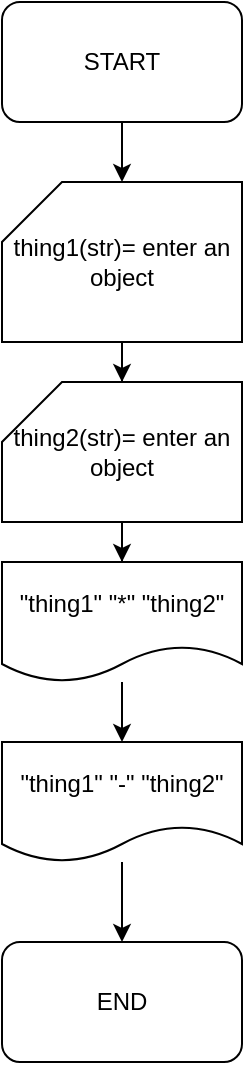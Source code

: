 <mxfile version="24.7.8">
  <diagram name="‫עמוד-1‬" id="9gCyP-xOjD5dcYOPeIzJ">
    <mxGraphModel dx="1050" dy="522" grid="1" gridSize="10" guides="1" tooltips="1" connect="1" arrows="1" fold="1" page="1" pageScale="1" pageWidth="827" pageHeight="1169" math="0" shadow="0">
      <root>
        <mxCell id="0" />
        <mxCell id="1" parent="0" />
        <mxCell id="nP1eanwkThaqdAtxU4lt-1" value="END" style="rounded=1;whiteSpace=wrap;html=1;" vertex="1" parent="1">
          <mxGeometry x="120" y="480" width="120" height="60" as="geometry" />
        </mxCell>
        <mxCell id="nP1eanwkThaqdAtxU4lt-26" value="" style="edgeStyle=orthogonalEdgeStyle;rounded=0;orthogonalLoop=1;jettySize=auto;html=1;" edge="1" parent="1" source="nP1eanwkThaqdAtxU4lt-2" target="nP1eanwkThaqdAtxU4lt-25">
          <mxGeometry relative="1" as="geometry" />
        </mxCell>
        <mxCell id="nP1eanwkThaqdAtxU4lt-2" value="START" style="rounded=1;whiteSpace=wrap;html=1;" vertex="1" parent="1">
          <mxGeometry x="120" y="10" width="120" height="60" as="geometry" />
        </mxCell>
        <mxCell id="nP1eanwkThaqdAtxU4lt-23" value="" style="edgeStyle=orthogonalEdgeStyle;rounded=0;orthogonalLoop=1;jettySize=auto;html=1;" edge="1" parent="1">
          <mxGeometry relative="1" as="geometry">
            <mxPoint x="180" y="370" as="sourcePoint" />
            <mxPoint x="180" y="370" as="targetPoint" />
          </mxGeometry>
        </mxCell>
        <mxCell id="nP1eanwkThaqdAtxU4lt-31" value="" style="edgeStyle=orthogonalEdgeStyle;rounded=0;orthogonalLoop=1;jettySize=auto;html=1;entryX=0.5;entryY=0;entryDx=0;entryDy=0;entryPerimeter=0;" edge="1" parent="1" source="nP1eanwkThaqdAtxU4lt-25" target="nP1eanwkThaqdAtxU4lt-27">
          <mxGeometry relative="1" as="geometry" />
        </mxCell>
        <mxCell id="nP1eanwkThaqdAtxU4lt-25" value="thing1(str)= enter an object" style="shape=card;whiteSpace=wrap;html=1;" vertex="1" parent="1">
          <mxGeometry x="120" y="100" width="120" height="80" as="geometry" />
        </mxCell>
        <mxCell id="nP1eanwkThaqdAtxU4lt-32" value="" style="edgeStyle=orthogonalEdgeStyle;rounded=0;orthogonalLoop=1;jettySize=auto;html=1;entryX=0.5;entryY=0;entryDx=0;entryDy=0;" edge="1" parent="1" source="nP1eanwkThaqdAtxU4lt-27" target="nP1eanwkThaqdAtxU4lt-28">
          <mxGeometry relative="1" as="geometry" />
        </mxCell>
        <mxCell id="nP1eanwkThaqdAtxU4lt-27" value="thing2(str)= enter an object" style="shape=card;whiteSpace=wrap;html=1;" vertex="1" parent="1">
          <mxGeometry x="120" y="200" width="120" height="70" as="geometry" />
        </mxCell>
        <mxCell id="nP1eanwkThaqdAtxU4lt-33" value="" style="edgeStyle=orthogonalEdgeStyle;rounded=0;orthogonalLoop=1;jettySize=auto;html=1;" edge="1" parent="1" source="nP1eanwkThaqdAtxU4lt-28" target="nP1eanwkThaqdAtxU4lt-30">
          <mxGeometry relative="1" as="geometry" />
        </mxCell>
        <mxCell id="nP1eanwkThaqdAtxU4lt-28" value="&quot;thing1&quot; &quot;*&quot; &quot;thing2&quot;" style="shape=document;whiteSpace=wrap;html=1;boundedLbl=1;" vertex="1" parent="1">
          <mxGeometry x="120" y="290" width="120" height="60" as="geometry" />
        </mxCell>
        <mxCell id="nP1eanwkThaqdAtxU4lt-34" value="" style="edgeStyle=orthogonalEdgeStyle;rounded=0;orthogonalLoop=1;jettySize=auto;html=1;" edge="1" parent="1" source="nP1eanwkThaqdAtxU4lt-30" target="nP1eanwkThaqdAtxU4lt-1">
          <mxGeometry relative="1" as="geometry" />
        </mxCell>
        <mxCell id="nP1eanwkThaqdAtxU4lt-30" value="&quot;thing1&quot; &quot;-&quot; &quot;thing2&quot;" style="shape=document;whiteSpace=wrap;html=1;boundedLbl=1;" vertex="1" parent="1">
          <mxGeometry x="120" y="380" width="120" height="60" as="geometry" />
        </mxCell>
      </root>
    </mxGraphModel>
  </diagram>
</mxfile>

